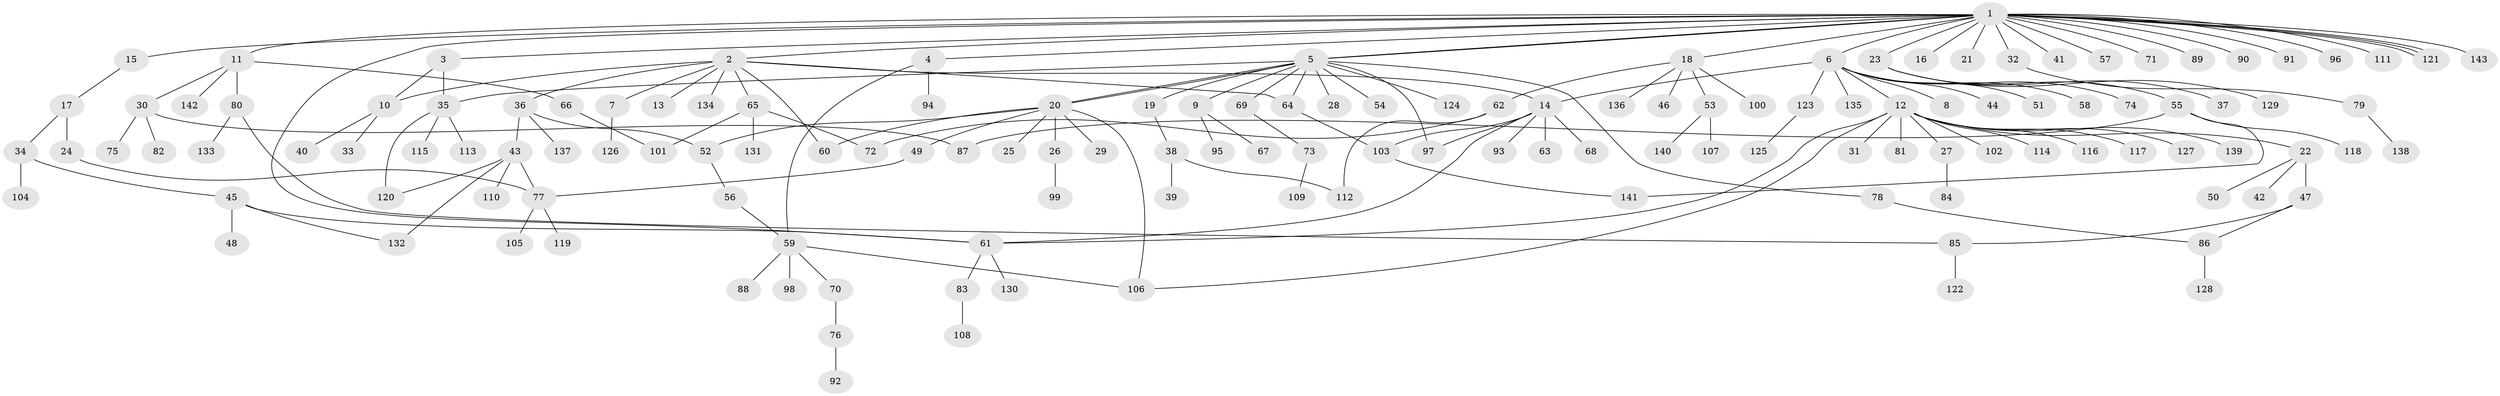 // coarse degree distribution, {1: 0.71, 2: 0.16, 4: 0.02, 5: 0.02, 17: 0.01, 22: 0.01, 12: 0.01, 9: 0.01, 8: 0.02, 23: 0.01, 3: 0.02}
// Generated by graph-tools (version 1.1) at 2025/51/03/04/25 21:51:11]
// undirected, 143 vertices, 171 edges
graph export_dot {
graph [start="1"]
  node [color=gray90,style=filled];
  1;
  2;
  3;
  4;
  5;
  6;
  7;
  8;
  9;
  10;
  11;
  12;
  13;
  14;
  15;
  16;
  17;
  18;
  19;
  20;
  21;
  22;
  23;
  24;
  25;
  26;
  27;
  28;
  29;
  30;
  31;
  32;
  33;
  34;
  35;
  36;
  37;
  38;
  39;
  40;
  41;
  42;
  43;
  44;
  45;
  46;
  47;
  48;
  49;
  50;
  51;
  52;
  53;
  54;
  55;
  56;
  57;
  58;
  59;
  60;
  61;
  62;
  63;
  64;
  65;
  66;
  67;
  68;
  69;
  70;
  71;
  72;
  73;
  74;
  75;
  76;
  77;
  78;
  79;
  80;
  81;
  82;
  83;
  84;
  85;
  86;
  87;
  88;
  89;
  90;
  91;
  92;
  93;
  94;
  95;
  96;
  97;
  98;
  99;
  100;
  101;
  102;
  103;
  104;
  105;
  106;
  107;
  108;
  109;
  110;
  111;
  112;
  113;
  114;
  115;
  116;
  117;
  118;
  119;
  120;
  121;
  122;
  123;
  124;
  125;
  126;
  127;
  128;
  129;
  130;
  131;
  132;
  133;
  134;
  135;
  136;
  137;
  138;
  139;
  140;
  141;
  142;
  143;
  1 -- 2;
  1 -- 3;
  1 -- 4;
  1 -- 5;
  1 -- 5;
  1 -- 6;
  1 -- 11;
  1 -- 15;
  1 -- 16;
  1 -- 18;
  1 -- 21;
  1 -- 23;
  1 -- 32;
  1 -- 41;
  1 -- 57;
  1 -- 61;
  1 -- 71;
  1 -- 89;
  1 -- 90;
  1 -- 91;
  1 -- 96;
  1 -- 111;
  1 -- 121;
  1 -- 121;
  1 -- 121;
  1 -- 143;
  2 -- 7;
  2 -- 10;
  2 -- 13;
  2 -- 14;
  2 -- 36;
  2 -- 60;
  2 -- 64;
  2 -- 65;
  2 -- 134;
  3 -- 10;
  3 -- 35;
  4 -- 59;
  4 -- 94;
  5 -- 9;
  5 -- 19;
  5 -- 20;
  5 -- 20;
  5 -- 28;
  5 -- 35;
  5 -- 54;
  5 -- 64;
  5 -- 69;
  5 -- 78;
  5 -- 97;
  5 -- 124;
  6 -- 8;
  6 -- 12;
  6 -- 14;
  6 -- 44;
  6 -- 51;
  6 -- 58;
  6 -- 74;
  6 -- 123;
  6 -- 135;
  7 -- 126;
  9 -- 67;
  9 -- 95;
  10 -- 33;
  10 -- 40;
  11 -- 30;
  11 -- 66;
  11 -- 80;
  11 -- 142;
  12 -- 22;
  12 -- 27;
  12 -- 31;
  12 -- 61;
  12 -- 81;
  12 -- 102;
  12 -- 106;
  12 -- 114;
  12 -- 116;
  12 -- 117;
  12 -- 127;
  12 -- 139;
  14 -- 61;
  14 -- 63;
  14 -- 68;
  14 -- 93;
  14 -- 97;
  14 -- 103;
  15 -- 17;
  17 -- 24;
  17 -- 34;
  18 -- 46;
  18 -- 53;
  18 -- 62;
  18 -- 100;
  18 -- 136;
  19 -- 38;
  20 -- 25;
  20 -- 26;
  20 -- 29;
  20 -- 49;
  20 -- 52;
  20 -- 60;
  20 -- 106;
  22 -- 42;
  22 -- 47;
  22 -- 50;
  23 -- 37;
  23 -- 55;
  23 -- 129;
  24 -- 77;
  26 -- 99;
  27 -- 84;
  30 -- 75;
  30 -- 82;
  30 -- 87;
  32 -- 79;
  34 -- 45;
  34 -- 104;
  35 -- 113;
  35 -- 115;
  35 -- 120;
  36 -- 43;
  36 -- 52;
  36 -- 137;
  38 -- 39;
  38 -- 112;
  43 -- 77;
  43 -- 110;
  43 -- 120;
  43 -- 132;
  45 -- 48;
  45 -- 61;
  45 -- 132;
  47 -- 85;
  47 -- 86;
  49 -- 77;
  52 -- 56;
  53 -- 107;
  53 -- 140;
  55 -- 87;
  55 -- 118;
  55 -- 141;
  56 -- 59;
  59 -- 70;
  59 -- 88;
  59 -- 98;
  59 -- 106;
  61 -- 83;
  61 -- 130;
  62 -- 72;
  62 -- 112;
  64 -- 103;
  65 -- 72;
  65 -- 101;
  65 -- 131;
  66 -- 101;
  69 -- 73;
  70 -- 76;
  73 -- 109;
  76 -- 92;
  77 -- 105;
  77 -- 119;
  78 -- 86;
  79 -- 138;
  80 -- 85;
  80 -- 133;
  83 -- 108;
  85 -- 122;
  86 -- 128;
  103 -- 141;
  123 -- 125;
}

